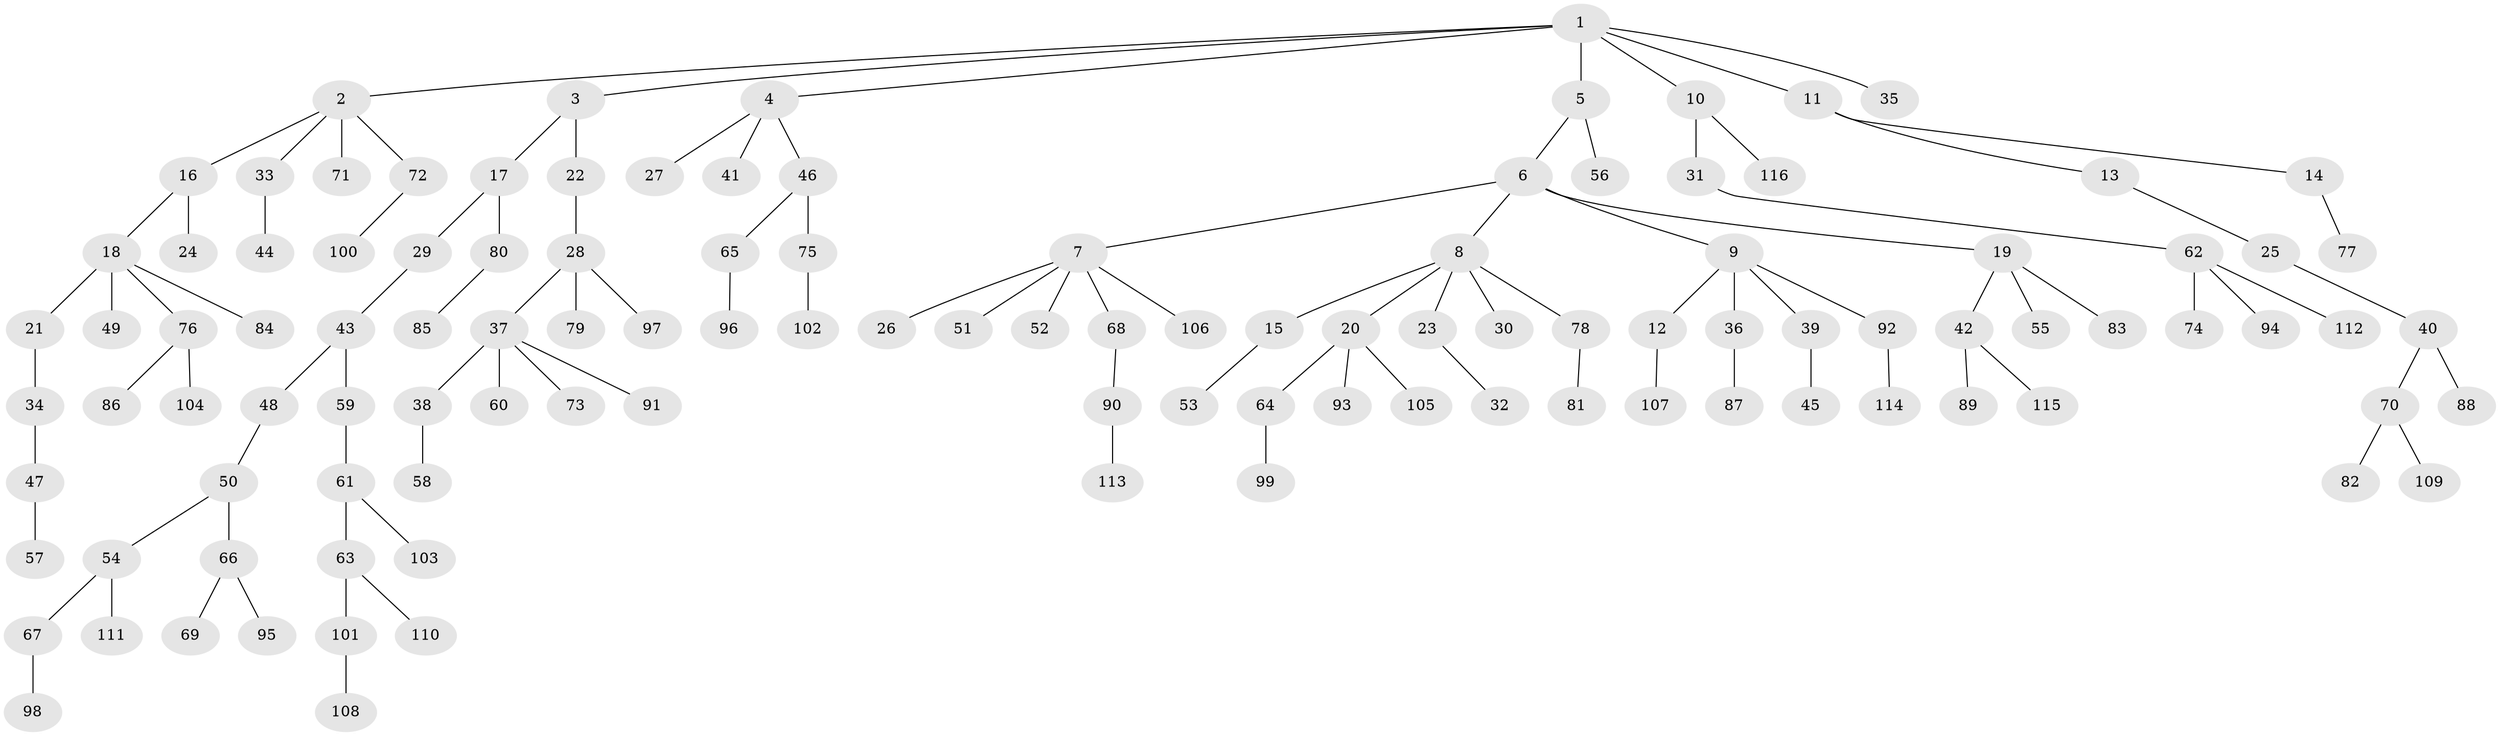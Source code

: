 // Generated by graph-tools (version 1.1) at 2025/15/03/09/25 04:15:40]
// undirected, 116 vertices, 115 edges
graph export_dot {
graph [start="1"]
  node [color=gray90,style=filled];
  1;
  2;
  3;
  4;
  5;
  6;
  7;
  8;
  9;
  10;
  11;
  12;
  13;
  14;
  15;
  16;
  17;
  18;
  19;
  20;
  21;
  22;
  23;
  24;
  25;
  26;
  27;
  28;
  29;
  30;
  31;
  32;
  33;
  34;
  35;
  36;
  37;
  38;
  39;
  40;
  41;
  42;
  43;
  44;
  45;
  46;
  47;
  48;
  49;
  50;
  51;
  52;
  53;
  54;
  55;
  56;
  57;
  58;
  59;
  60;
  61;
  62;
  63;
  64;
  65;
  66;
  67;
  68;
  69;
  70;
  71;
  72;
  73;
  74;
  75;
  76;
  77;
  78;
  79;
  80;
  81;
  82;
  83;
  84;
  85;
  86;
  87;
  88;
  89;
  90;
  91;
  92;
  93;
  94;
  95;
  96;
  97;
  98;
  99;
  100;
  101;
  102;
  103;
  104;
  105;
  106;
  107;
  108;
  109;
  110;
  111;
  112;
  113;
  114;
  115;
  116;
  1 -- 2;
  1 -- 3;
  1 -- 4;
  1 -- 5;
  1 -- 10;
  1 -- 11;
  1 -- 35;
  2 -- 16;
  2 -- 33;
  2 -- 71;
  2 -- 72;
  3 -- 17;
  3 -- 22;
  4 -- 27;
  4 -- 41;
  4 -- 46;
  5 -- 6;
  5 -- 56;
  6 -- 7;
  6 -- 8;
  6 -- 9;
  6 -- 19;
  7 -- 26;
  7 -- 51;
  7 -- 52;
  7 -- 68;
  7 -- 106;
  8 -- 15;
  8 -- 20;
  8 -- 23;
  8 -- 30;
  8 -- 78;
  9 -- 12;
  9 -- 36;
  9 -- 39;
  9 -- 92;
  10 -- 31;
  10 -- 116;
  11 -- 13;
  11 -- 14;
  12 -- 107;
  13 -- 25;
  14 -- 77;
  15 -- 53;
  16 -- 18;
  16 -- 24;
  17 -- 29;
  17 -- 80;
  18 -- 21;
  18 -- 49;
  18 -- 76;
  18 -- 84;
  19 -- 42;
  19 -- 55;
  19 -- 83;
  20 -- 64;
  20 -- 93;
  20 -- 105;
  21 -- 34;
  22 -- 28;
  23 -- 32;
  25 -- 40;
  28 -- 37;
  28 -- 79;
  28 -- 97;
  29 -- 43;
  31 -- 62;
  33 -- 44;
  34 -- 47;
  36 -- 87;
  37 -- 38;
  37 -- 60;
  37 -- 73;
  37 -- 91;
  38 -- 58;
  39 -- 45;
  40 -- 70;
  40 -- 88;
  42 -- 89;
  42 -- 115;
  43 -- 48;
  43 -- 59;
  46 -- 65;
  46 -- 75;
  47 -- 57;
  48 -- 50;
  50 -- 54;
  50 -- 66;
  54 -- 67;
  54 -- 111;
  59 -- 61;
  61 -- 63;
  61 -- 103;
  62 -- 74;
  62 -- 94;
  62 -- 112;
  63 -- 101;
  63 -- 110;
  64 -- 99;
  65 -- 96;
  66 -- 69;
  66 -- 95;
  67 -- 98;
  68 -- 90;
  70 -- 82;
  70 -- 109;
  72 -- 100;
  75 -- 102;
  76 -- 86;
  76 -- 104;
  78 -- 81;
  80 -- 85;
  90 -- 113;
  92 -- 114;
  101 -- 108;
}
